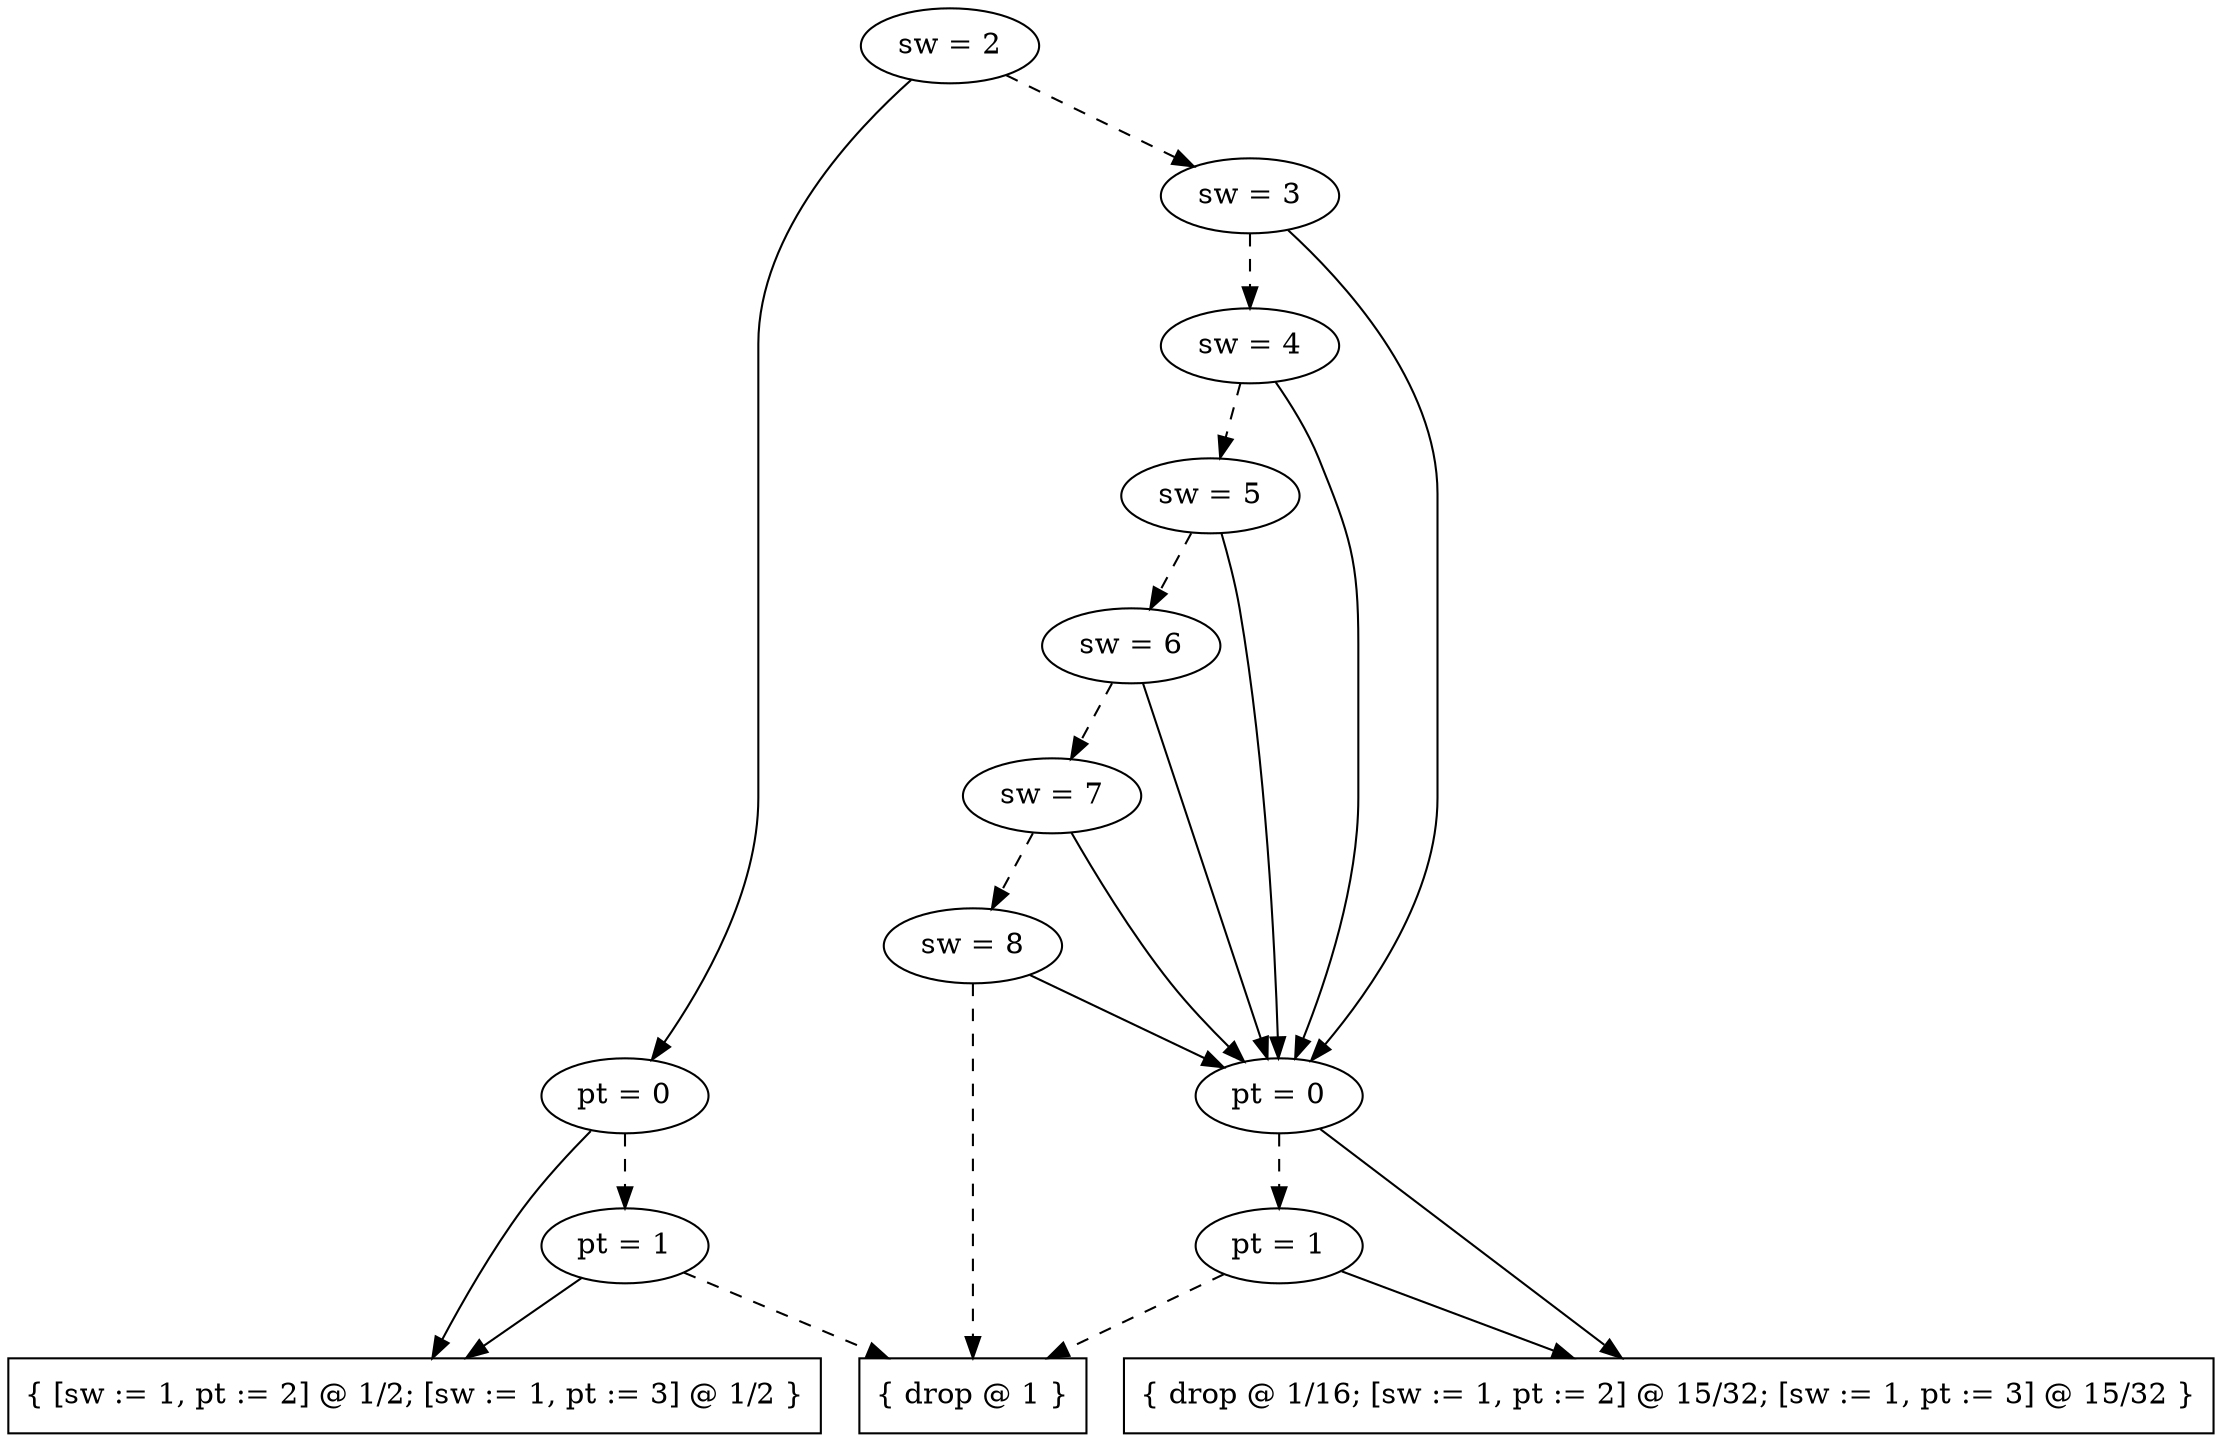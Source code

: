 digraph tdk {
1116 [label="sw = 2"];
1116 -> 1101;
1116 -> 1114 [style="dashed"];
1101 [label="pt = 0"];
1101 -> 1000;
1101 -> 1048 [style="dashed"];
1000 [shape=box label="{ [sw := 1, pt := 2] @ 1/2; [sw := 1, pt := 3] @ 1/2 }"];
1048 [label="pt = 1"];
1048 -> 1000;
1048 -> 0 [style="dashed"];
0 [shape=box label="{ drop @ 1 }"];
1114 [label="sw = 3"];
1114 -> 1084;
1114 -> 1112 [style="dashed"];
1084 [label="pt = 0"];
1084 -> 1001;
1084 -> 1031 [style="dashed"];
1001 [shape=box label="{ drop @ 1/16; [sw := 1, pt := 2] @ 15/32; [sw := 1, pt := 3] @ 15/32 }"];
1031 [label="pt = 1"];
1031 -> 1001;
1031 -> 0 [style="dashed"];
1112 [label="sw = 4"];
1112 -> 1084;
1112 -> 1110 [style="dashed"];
1110 [label="sw = 5"];
1110 -> 1084;
1110 -> 1108 [style="dashed"];
1108 [label="sw = 6"];
1108 -> 1084;
1108 -> 1106 [style="dashed"];
1106 [label="sw = 7"];
1106 -> 1084;
1106 -> 1104 [style="dashed"];
1104 [label="sw = 8"];
1104 -> 1084;
1104 -> 0 [style="dashed"];
{rank=same; 1112 ;}
{rank=same; 1031 1048 ;}
{rank=same; 1110 ;}
{rank=same; 1114 ;}
{rank=same; 1116 ;}
{rank=same; 1106 ;}
{rank=same; 1104 ;}
{rank=same; 1108 ;}
{rank=same; 1101 1084 ;}
}
